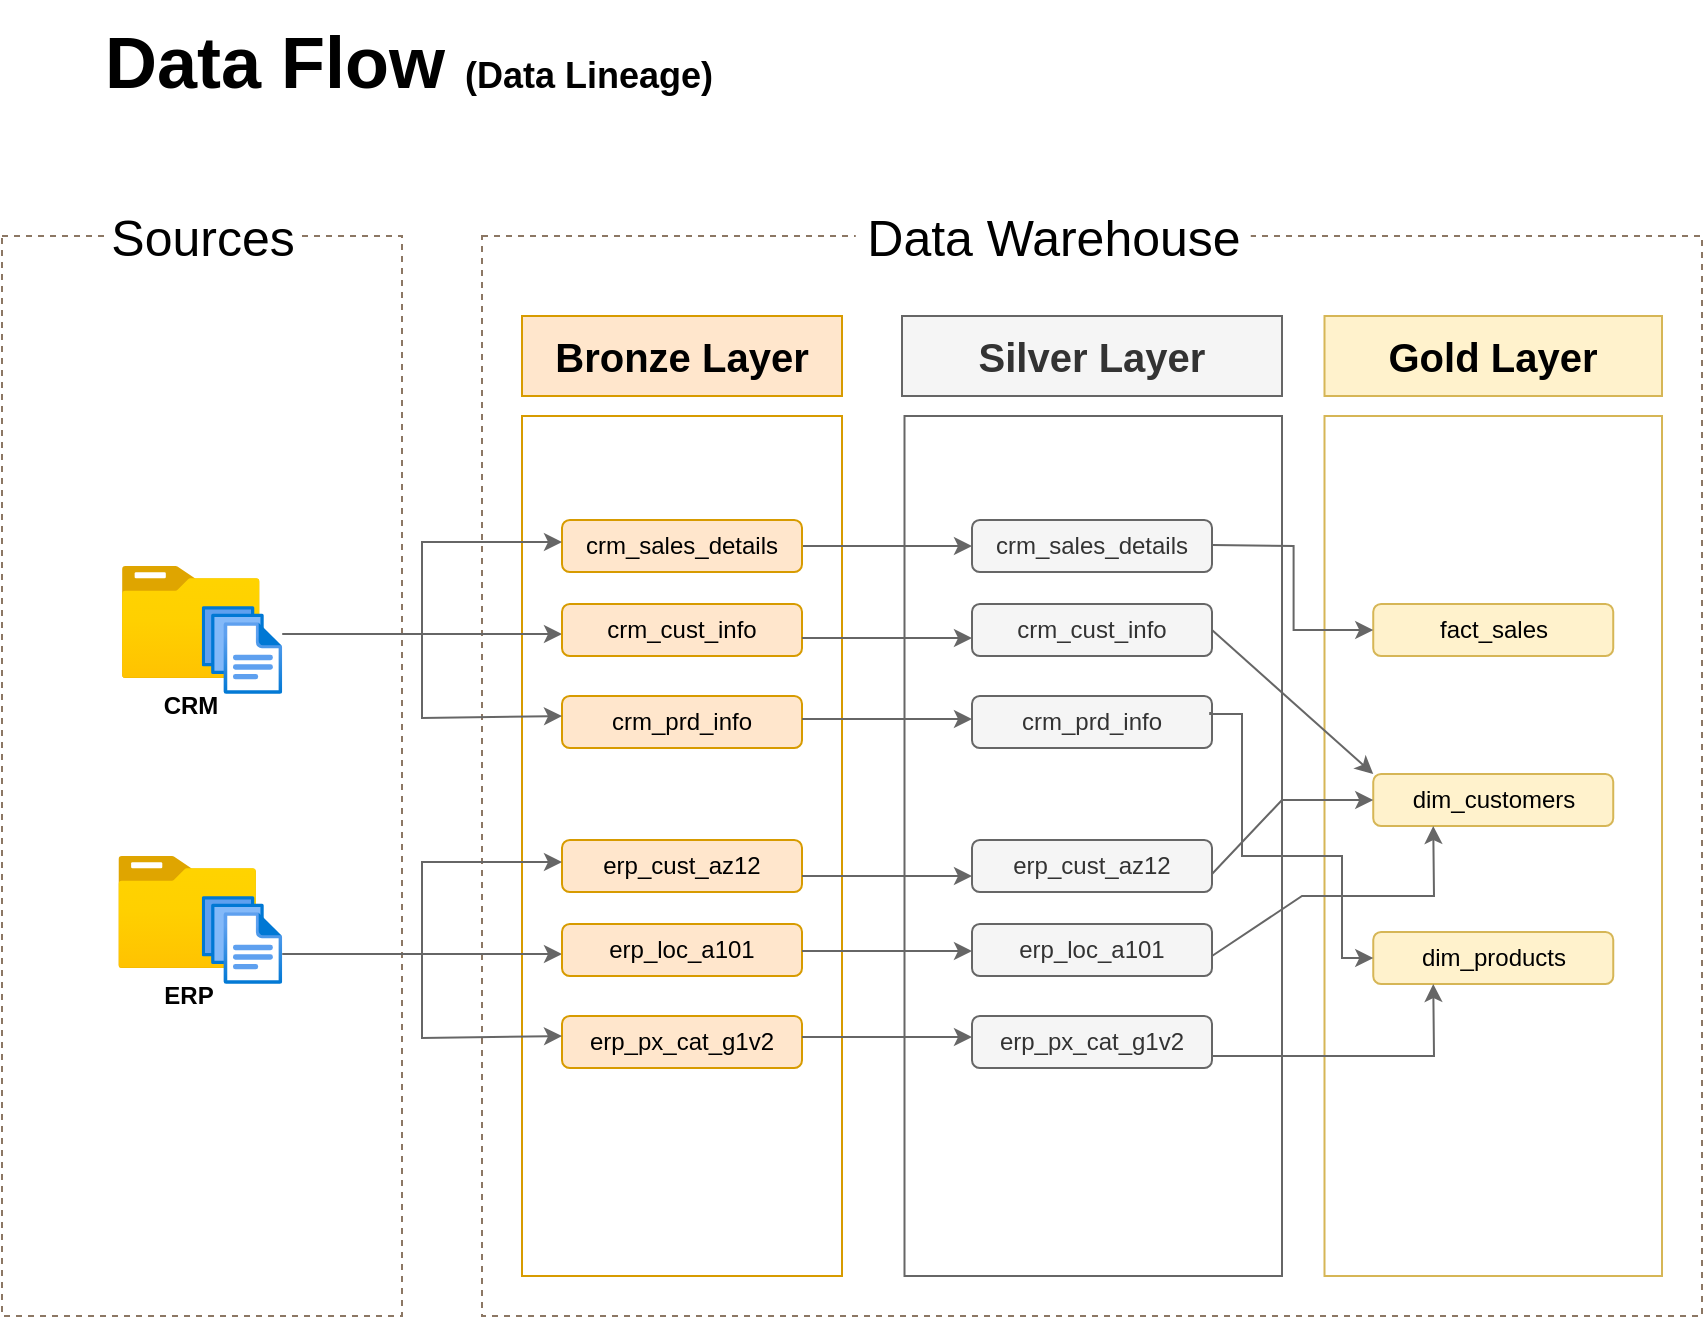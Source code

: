 <mxfile version="26.0.16">
  <diagram name="Page-1" id="dajdHq9MhlpOEaMz0Bhz">
    <mxGraphModel dx="1430" dy="836" grid="1" gridSize="10" guides="1" tooltips="1" connect="1" arrows="1" fold="1" page="1" pageScale="1" pageWidth="850" pageHeight="1100" math="0" shadow="0">
      <root>
        <mxCell id="0" />
        <mxCell id="1" parent="0" />
        <mxCell id="7hFAT_4vR7-1dg3_co3H-1" value="&lt;font style=&quot;&quot;&gt;&lt;b style=&quot;&quot;&gt;&lt;span style=&quot;font-size: 36px;&quot;&gt;Data Flow &lt;/span&gt;&lt;font style=&quot;font-size: 18px;&quot;&gt;(Data Lineage)&lt;/font&gt;&lt;/b&gt;&lt;/font&gt;" style="text;html=1;align=center;verticalAlign=middle;resizable=0;points=[];autosize=1;strokeColor=none;fillColor=none;" parent="1" vertex="1">
          <mxGeometry x="47.5" y="42.53" width="330" height="60" as="geometry" />
        </mxCell>
        <mxCell id="7hFAT_4vR7-1dg3_co3H-2" value="" style="rounded=0;whiteSpace=wrap;html=1;dashed=1;fillColor=none;strokeColor=#8C7764;" parent="1" vertex="1">
          <mxGeometry x="10" y="160" width="200" height="540" as="geometry" />
        </mxCell>
        <mxCell id="7hFAT_4vR7-1dg3_co3H-3" value="&lt;font style=&quot;font-size: 25px;&quot;&gt;Sources&lt;/font&gt;" style="rounded=0;whiteSpace=wrap;html=1;fillColor=default;strokeColor=none;" parent="1" vertex="1">
          <mxGeometry x="62.5" y="140" width="95" height="40" as="geometry" />
        </mxCell>
        <mxCell id="7hFAT_4vR7-1dg3_co3H-4" value="" style="rounded=0;whiteSpace=wrap;html=1;dashed=1;fillColor=none;strokeColor=#8C7764;" parent="1" vertex="1">
          <mxGeometry x="250" y="160" width="610" height="540" as="geometry" />
        </mxCell>
        <mxCell id="7hFAT_4vR7-1dg3_co3H-5" value="&lt;font style=&quot;font-size: 25px;&quot;&gt;Data Warehouse&lt;/font&gt;" style="rounded=0;whiteSpace=wrap;html=1;fillColor=default;strokeColor=none;" parent="1" vertex="1">
          <mxGeometry x="436.88" y="140" width="197.5" height="40" as="geometry" />
        </mxCell>
        <mxCell id="7hFAT_4vR7-1dg3_co3H-9" value="&lt;b&gt;&lt;font style=&quot;font-size: 20px;&quot;&gt;Bronze Layer&lt;/font&gt;&lt;/b&gt;" style="rounded=0;whiteSpace=wrap;html=1;fillColor=#ffe6cc;strokeColor=#d79b00;" parent="1" vertex="1">
          <mxGeometry x="270" y="200" width="160" height="40" as="geometry" />
        </mxCell>
        <mxCell id="7hFAT_4vR7-1dg3_co3H-10" value="" style="rounded=0;whiteSpace=wrap;html=1;fillColor=none;strokeColor=#d79b00;" parent="1" vertex="1">
          <mxGeometry x="270" y="250" width="160" height="430" as="geometry" />
        </mxCell>
        <mxCell id="7hFAT_4vR7-1dg3_co3H-11" value="&lt;b&gt;&lt;font style=&quot;font-size: 20px;&quot;&gt;Silver Layer&lt;/font&gt;&lt;/b&gt;" style="rounded=0;whiteSpace=wrap;html=1;fillColor=#f5f5f5;strokeColor=#666666;fontColor=#333333;" parent="1" vertex="1">
          <mxGeometry x="460" y="200" width="190" height="40" as="geometry" />
        </mxCell>
        <mxCell id="7hFAT_4vR7-1dg3_co3H-12" value="" style="rounded=0;whiteSpace=wrap;html=1;fillColor=none;strokeColor=#666666;fontColor=#333333;" parent="1" vertex="1">
          <mxGeometry x="461.25" y="250" width="188.75" height="430" as="geometry" />
        </mxCell>
        <mxCell id="7hFAT_4vR7-1dg3_co3H-13" value="&lt;b&gt;&lt;font style=&quot;font-size: 20px;&quot;&gt;Gold Layer&lt;/font&gt;&lt;/b&gt;" style="rounded=0;whiteSpace=wrap;html=1;fillColor=#fff2cc;strokeColor=#d6b656;" parent="1" vertex="1">
          <mxGeometry x="671.25" y="200" width="168.75" height="40" as="geometry" />
        </mxCell>
        <mxCell id="7hFAT_4vR7-1dg3_co3H-14" value="" style="rounded=0;whiteSpace=wrap;html=1;fillColor=none;strokeColor=#d6b656;" parent="1" vertex="1">
          <mxGeometry x="671.25" y="250" width="168.75" height="430" as="geometry" />
        </mxCell>
        <mxCell id="7hFAT_4vR7-1dg3_co3H-15" value="&lt;b&gt;CRM&lt;/b&gt;" style="image;aspect=fixed;html=1;points=[];align=center;fontSize=12;image=img/lib/azure2/general/Folder_Blank.svg;" parent="1" vertex="1">
          <mxGeometry x="69.88" y="325" width="69" height="56.0" as="geometry" />
        </mxCell>
        <mxCell id="8Ro6if_UnG99gxaWc1OO-6" style="edgeStyle=orthogonalEdgeStyle;rounded=0;orthogonalLoop=1;jettySize=auto;html=1;entryX=0;entryY=0.5;entryDx=0;entryDy=0;fillColor=#f5f5f5;strokeColor=#666666;" edge="1" parent="1">
          <mxGeometry relative="1" as="geometry">
            <mxPoint x="150.11" y="359" as="sourcePoint" />
            <mxPoint x="290" y="359" as="targetPoint" />
            <Array as="points">
              <mxPoint x="190" y="359" />
              <mxPoint x="190" y="359" />
            </Array>
          </mxGeometry>
        </mxCell>
        <mxCell id="7hFAT_4vR7-1dg3_co3H-16" value="" style="image;aspect=fixed;html=1;points=[];align=center;fontSize=12;image=img/lib/azure2/general/Files.svg;" parent="1" vertex="1">
          <mxGeometry x="109.88" y="345" width="40.23" height="44" as="geometry" />
        </mxCell>
        <mxCell id="7hFAT_4vR7-1dg3_co3H-17" value="&lt;b&gt;ERP&lt;/b&gt;" style="image;aspect=fixed;html=1;points=[];align=center;fontSize=12;image=img/lib/azure2/general/Folder_Blank.svg;" parent="1" vertex="1">
          <mxGeometry x="68.11" y="470" width="69" height="56.0" as="geometry" />
        </mxCell>
        <mxCell id="7hFAT_4vR7-1dg3_co3H-18" value="" style="image;aspect=fixed;html=1;points=[];align=center;fontSize=12;image=img/lib/azure2/general/Files.svg;" parent="1" vertex="1">
          <mxGeometry x="109.88" y="490" width="40.23" height="44" as="geometry" />
        </mxCell>
        <mxCell id="8Ro6if_UnG99gxaWc1OO-21" style="edgeStyle=orthogonalEdgeStyle;rounded=0;orthogonalLoop=1;jettySize=auto;html=1;entryX=0;entryY=0.5;entryDx=0;entryDy=0;fillColor=#f5f5f5;strokeColor=#666666;" edge="1" parent="1" source="8Ro6if_UnG99gxaWc1OO-2" target="8Ro6if_UnG99gxaWc1OO-13">
          <mxGeometry relative="1" as="geometry" />
        </mxCell>
        <mxCell id="8Ro6if_UnG99gxaWc1OO-2" value="crm_sales_details" style="rounded=1;whiteSpace=wrap;html=1;fillColor=#ffe6cc;strokeColor=#d79b00;" vertex="1" parent="1">
          <mxGeometry x="290" y="302" width="120" height="26" as="geometry" />
        </mxCell>
        <mxCell id="8Ro6if_UnG99gxaWc1OO-3" value="crm_cust_info" style="rounded=1;whiteSpace=wrap;html=1;fillColor=#ffe6cc;strokeColor=#d79b00;" vertex="1" parent="1">
          <mxGeometry x="290" y="344" width="120" height="26" as="geometry" />
        </mxCell>
        <mxCell id="8Ro6if_UnG99gxaWc1OO-4" value="crm_prd_info" style="rounded=1;whiteSpace=wrap;html=1;fillColor=#ffe6cc;strokeColor=#d79b00;" vertex="1" parent="1">
          <mxGeometry x="290" y="390" width="120" height="26" as="geometry" />
        </mxCell>
        <mxCell id="8Ro6if_UnG99gxaWc1OO-7" value="" style="endArrow=classic;startArrow=classic;html=1;rounded=0;fillColor=#f5f5f5;strokeColor=#666666;" edge="1" parent="1">
          <mxGeometry width="50" height="50" relative="1" as="geometry">
            <mxPoint x="290" y="313" as="sourcePoint" />
            <mxPoint x="290" y="400" as="targetPoint" />
            <Array as="points">
              <mxPoint x="220" y="313" />
              <mxPoint x="220" y="401" />
            </Array>
          </mxGeometry>
        </mxCell>
        <mxCell id="8Ro6if_UnG99gxaWc1OO-8" style="edgeStyle=orthogonalEdgeStyle;rounded=0;orthogonalLoop=1;jettySize=auto;html=1;entryX=0;entryY=0.5;entryDx=0;entryDy=0;fillColor=#f5f5f5;strokeColor=#666666;" edge="1" parent="1">
          <mxGeometry relative="1" as="geometry">
            <mxPoint x="150.11" y="519" as="sourcePoint" />
            <mxPoint x="290" y="519" as="targetPoint" />
            <Array as="points">
              <mxPoint x="190" y="519" />
              <mxPoint x="190" y="519" />
            </Array>
          </mxGeometry>
        </mxCell>
        <mxCell id="8Ro6if_UnG99gxaWc1OO-9" value="erp_cust_az12" style="rounded=1;whiteSpace=wrap;html=1;fillColor=#ffe6cc;strokeColor=#d79b00;" vertex="1" parent="1">
          <mxGeometry x="290" y="462" width="120" height="26" as="geometry" />
        </mxCell>
        <mxCell id="8Ro6if_UnG99gxaWc1OO-10" value="erp_loc_a101" style="rounded=1;whiteSpace=wrap;html=1;fillColor=#ffe6cc;strokeColor=#d79b00;" vertex="1" parent="1">
          <mxGeometry x="290" y="504" width="120" height="26" as="geometry" />
        </mxCell>
        <mxCell id="8Ro6if_UnG99gxaWc1OO-11" value="erp_px_cat_g1v2" style="rounded=1;whiteSpace=wrap;html=1;fillColor=#ffe6cc;strokeColor=#d79b00;" vertex="1" parent="1">
          <mxGeometry x="290" y="550" width="120" height="26" as="geometry" />
        </mxCell>
        <mxCell id="8Ro6if_UnG99gxaWc1OO-12" value="" style="endArrow=classic;startArrow=classic;html=1;rounded=0;fillColor=#f5f5f5;strokeColor=#666666;" edge="1" parent="1">
          <mxGeometry width="50" height="50" relative="1" as="geometry">
            <mxPoint x="290" y="473" as="sourcePoint" />
            <mxPoint x="290" y="560" as="targetPoint" />
            <Array as="points">
              <mxPoint x="220" y="473" />
              <mxPoint x="220" y="561" />
            </Array>
          </mxGeometry>
        </mxCell>
        <mxCell id="8Ro6if_UnG99gxaWc1OO-13" value="crm_sales_details" style="rounded=1;whiteSpace=wrap;html=1;fillColor=#f5f5f5;strokeColor=#666666;fontColor=#333333;" vertex="1" parent="1">
          <mxGeometry x="495" y="302" width="120" height="26" as="geometry" />
        </mxCell>
        <mxCell id="8Ro6if_UnG99gxaWc1OO-14" value="crm_cust_info" style="rounded=1;whiteSpace=wrap;html=1;fillColor=#f5f5f5;strokeColor=#666666;fontColor=#333333;" vertex="1" parent="1">
          <mxGeometry x="495" y="344" width="120" height="26" as="geometry" />
        </mxCell>
        <mxCell id="8Ro6if_UnG99gxaWc1OO-15" value="crm_prd_info" style="rounded=1;whiteSpace=wrap;html=1;fillColor=#f5f5f5;strokeColor=#666666;fontColor=#333333;" vertex="1" parent="1">
          <mxGeometry x="495" y="390" width="120" height="26" as="geometry" />
        </mxCell>
        <mxCell id="8Ro6if_UnG99gxaWc1OO-16" value="erp_cust_az12" style="rounded=1;whiteSpace=wrap;html=1;fillColor=#f5f5f5;strokeColor=#666666;fontColor=#333333;" vertex="1" parent="1">
          <mxGeometry x="495" y="462" width="120" height="26" as="geometry" />
        </mxCell>
        <mxCell id="8Ro6if_UnG99gxaWc1OO-17" value="erp_loc_a101" style="rounded=1;whiteSpace=wrap;html=1;fillColor=#f5f5f5;strokeColor=#666666;fontColor=#333333;" vertex="1" parent="1">
          <mxGeometry x="495" y="504" width="120" height="26" as="geometry" />
        </mxCell>
        <mxCell id="8Ro6if_UnG99gxaWc1OO-18" value="erp_px_cat_g1v2" style="rounded=1;whiteSpace=wrap;html=1;fillColor=#f5f5f5;strokeColor=#666666;fontColor=#333333;" vertex="1" parent="1">
          <mxGeometry x="495" y="550" width="120" height="26" as="geometry" />
        </mxCell>
        <mxCell id="8Ro6if_UnG99gxaWc1OO-22" style="edgeStyle=orthogonalEdgeStyle;rounded=0;orthogonalLoop=1;jettySize=auto;html=1;entryX=0;entryY=0.5;entryDx=0;entryDy=0;fillColor=#f5f5f5;strokeColor=#666666;" edge="1" parent="1">
          <mxGeometry relative="1" as="geometry">
            <mxPoint x="410" y="361" as="sourcePoint" />
            <mxPoint x="495" y="361" as="targetPoint" />
          </mxGeometry>
        </mxCell>
        <mxCell id="8Ro6if_UnG99gxaWc1OO-23" style="edgeStyle=orthogonalEdgeStyle;rounded=0;orthogonalLoop=1;jettySize=auto;html=1;entryX=0;entryY=0.5;entryDx=0;entryDy=0;fillColor=#f5f5f5;strokeColor=#666666;" edge="1" parent="1">
          <mxGeometry relative="1" as="geometry">
            <mxPoint x="410" y="401.5" as="sourcePoint" />
            <mxPoint x="495" y="401.5" as="targetPoint" />
          </mxGeometry>
        </mxCell>
        <mxCell id="8Ro6if_UnG99gxaWc1OO-24" style="edgeStyle=orthogonalEdgeStyle;rounded=0;orthogonalLoop=1;jettySize=auto;html=1;entryX=0;entryY=0.5;entryDx=0;entryDy=0;fillColor=#f5f5f5;strokeColor=#666666;" edge="1" parent="1">
          <mxGeometry relative="1" as="geometry">
            <mxPoint x="410" y="480" as="sourcePoint" />
            <mxPoint x="495" y="480" as="targetPoint" />
          </mxGeometry>
        </mxCell>
        <mxCell id="8Ro6if_UnG99gxaWc1OO-25" style="edgeStyle=orthogonalEdgeStyle;rounded=0;orthogonalLoop=1;jettySize=auto;html=1;entryX=0;entryY=0.5;entryDx=0;entryDy=0;fillColor=#f5f5f5;strokeColor=#666666;" edge="1" parent="1">
          <mxGeometry relative="1" as="geometry">
            <mxPoint x="410" y="517.5" as="sourcePoint" />
            <mxPoint x="495" y="517.5" as="targetPoint" />
          </mxGeometry>
        </mxCell>
        <mxCell id="8Ro6if_UnG99gxaWc1OO-26" style="edgeStyle=orthogonalEdgeStyle;rounded=0;orthogonalLoop=1;jettySize=auto;html=1;entryX=0;entryY=0.5;entryDx=0;entryDy=0;fillColor=#f5f5f5;strokeColor=#666666;" edge="1" parent="1">
          <mxGeometry relative="1" as="geometry">
            <mxPoint x="410" y="560.5" as="sourcePoint" />
            <mxPoint x="495" y="560.5" as="targetPoint" />
          </mxGeometry>
        </mxCell>
        <mxCell id="8Ro6if_UnG99gxaWc1OO-27" value="fact_sales" style="rounded=1;whiteSpace=wrap;html=1;fillColor=#fff2cc;strokeColor=#d6b656;" vertex="1" parent="1">
          <mxGeometry x="695.62" y="344" width="120" height="26" as="geometry" />
        </mxCell>
        <mxCell id="8Ro6if_UnG99gxaWc1OO-28" value="dim_customers" style="rounded=1;whiteSpace=wrap;html=1;fillColor=#fff2cc;strokeColor=#d6b656;" vertex="1" parent="1">
          <mxGeometry x="695.62" y="429" width="120" height="26" as="geometry" />
        </mxCell>
        <mxCell id="8Ro6if_UnG99gxaWc1OO-29" value="dim_products" style="rounded=1;whiteSpace=wrap;html=1;fillColor=#fff2cc;strokeColor=#d6b656;" vertex="1" parent="1">
          <mxGeometry x="695.63" y="508" width="120" height="26" as="geometry" />
        </mxCell>
        <mxCell id="8Ro6if_UnG99gxaWc1OO-33" style="edgeStyle=orthogonalEdgeStyle;rounded=0;orthogonalLoop=1;jettySize=auto;html=1;entryX=0;entryY=0.5;entryDx=0;entryDy=0;fillColor=#f5f5f5;strokeColor=#666666;" edge="1" parent="1" target="8Ro6if_UnG99gxaWc1OO-27">
          <mxGeometry relative="1" as="geometry">
            <mxPoint x="615" y="314.5" as="sourcePoint" />
            <mxPoint x="700" y="314.5" as="targetPoint" />
          </mxGeometry>
        </mxCell>
        <mxCell id="8Ro6if_UnG99gxaWc1OO-34" value="" style="endArrow=classic;html=1;rounded=0;exitX=1;exitY=0.5;exitDx=0;exitDy=0;entryX=0;entryY=0;entryDx=0;entryDy=0;fillColor=#f5f5f5;strokeColor=#666666;" edge="1" parent="1" source="8Ro6if_UnG99gxaWc1OO-14" target="8Ro6if_UnG99gxaWc1OO-28">
          <mxGeometry width="50" height="50" relative="1" as="geometry">
            <mxPoint x="660" y="450" as="sourcePoint" />
            <mxPoint x="710" y="400" as="targetPoint" />
          </mxGeometry>
        </mxCell>
        <mxCell id="8Ro6if_UnG99gxaWc1OO-36" style="edgeStyle=orthogonalEdgeStyle;rounded=0;orthogonalLoop=1;jettySize=auto;html=1;fillColor=#f5f5f5;strokeColor=#666666;entryX=0;entryY=0.5;entryDx=0;entryDy=0;" edge="1" parent="1" target="8Ro6if_UnG99gxaWc1OO-29">
          <mxGeometry relative="1" as="geometry">
            <mxPoint x="614.12" y="398" as="sourcePoint" />
            <mxPoint x="695.62" y="440" as="targetPoint" />
            <Array as="points">
              <mxPoint x="614" y="399" />
              <mxPoint x="630" y="399" />
              <mxPoint x="630" y="470" />
              <mxPoint x="680" y="470" />
              <mxPoint x="680" y="521" />
            </Array>
          </mxGeometry>
        </mxCell>
        <mxCell id="8Ro6if_UnG99gxaWc1OO-39" value="" style="endArrow=classic;html=1;rounded=0;entryX=0;entryY=0.5;entryDx=0;entryDy=0;fillColor=#f5f5f5;strokeColor=#666666;" edge="1" parent="1" target="8Ro6if_UnG99gxaWc1OO-28">
          <mxGeometry width="50" height="50" relative="1" as="geometry">
            <mxPoint x="615" y="479" as="sourcePoint" />
            <mxPoint x="665" y="429" as="targetPoint" />
            <Array as="points">
              <mxPoint x="650" y="442" />
            </Array>
          </mxGeometry>
        </mxCell>
        <mxCell id="8Ro6if_UnG99gxaWc1OO-40" value="" style="endArrow=classic;html=1;rounded=0;entryX=0.25;entryY=1;entryDx=0;entryDy=0;fillColor=#f5f5f5;strokeColor=#666666;" edge="1" parent="1" target="8Ro6if_UnG99gxaWc1OO-28">
          <mxGeometry width="50" height="50" relative="1" as="geometry">
            <mxPoint x="615" y="520" as="sourcePoint" />
            <mxPoint x="665" y="470" as="targetPoint" />
            <Array as="points">
              <mxPoint x="660" y="490" />
              <mxPoint x="726" y="490" />
            </Array>
          </mxGeometry>
        </mxCell>
        <mxCell id="8Ro6if_UnG99gxaWc1OO-41" value="" style="endArrow=classic;html=1;rounded=0;entryX=0.25;entryY=1;entryDx=0;entryDy=0;fillColor=#f5f5f5;strokeColor=#666666;" edge="1" parent="1" target="8Ro6if_UnG99gxaWc1OO-29">
          <mxGeometry width="50" height="50" relative="1" as="geometry">
            <mxPoint x="615" y="570" as="sourcePoint" />
            <mxPoint x="665" y="520" as="targetPoint" />
            <Array as="points">
              <mxPoint x="726" y="570" />
            </Array>
          </mxGeometry>
        </mxCell>
      </root>
    </mxGraphModel>
  </diagram>
</mxfile>
